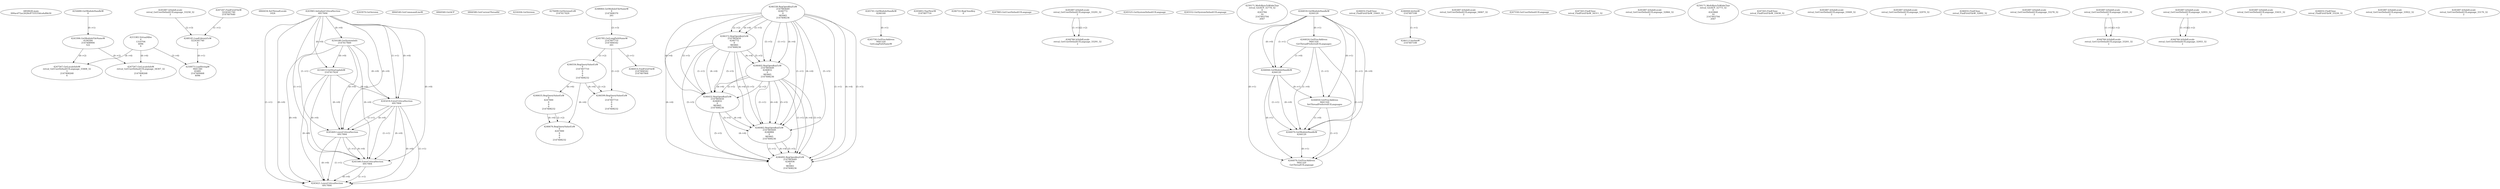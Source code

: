 // Global SCDG with merge call
digraph {
	0 [label="6850628.main
000acd72ac2628c8733533dca4afbb30"]
	1 [label="4254480.GetModuleHandleW
0"]
	2 [label="6844434.SetThreadLocale
1024"]
	3 [label="4243965.InitializeCriticalSection
6917004"]
	4 [label="4243979.GetVersion
"]
	5 [label="4250188.GetSystemInfo
2147417660"]
	3 -> 5 [label="(0-->0)"]
	6 [label="6844540.GetCommandLineW
"]
	7 [label="4214413.GetStartupInfoW
2147417624"]
	3 -> 7 [label="(0-->0)"]
	5 -> 7 [label="(0-->0)"]
	8 [label="6844560.GetACP
"]
	9 [label="6844580.GetCurrentThreadId
"]
	10 [label="4250204.GetVersion
"]
	11 [label="4276690.GetVersionExW
2147417420"]
	12 [label="4243306.GetModuleFileNameW
4194304
2147408904
522"]
	1 -> 12 [label="(0-->1)"]
	13 [label="4248064.GetModuleFileNameW
0
2147408370
261"]
	14 [label="4215383.VirtualAlloc
0
1310704
4096
4"]
	15 [label="4246338.RegOpenKeyExW
2147483649
4246772
0
983065
2147408236"]
	16 [label="4246372.RegOpenKeyExW
2147483650
4246772
0
983065
2147408236"]
	15 -> 16 [label="(2-->2)"]
	15 -> 16 [label="(4-->4)"]
	15 -> 16 [label="(5-->5)"]
	17 [label="4245741.GetModuleHandleW
4246160"]
	18 [label="4245758.GetProcAddress
9441320
GetLongPathNameW"]
	17 -> 18 [label="(0-->1)"]
	19 [label="4245785.GetLongPathNameW
2147407710
2147406542
261"]
	13 -> 19 [label="(3-->3)"]
	20 [label="4245683.CharNextW
2147407716"]
	21 [label="4246556.RegQueryValueExW
0
2147407710
0
0
0
2147408232"]
	19 -> 21 [label="(1-->2)"]
	22 [label="4246599.RegQueryValueExW
0
2147407710
0
0
0
2147408232"]
	19 -> 22 [label="(1-->2)"]
	21 -> 22 [label="(2-->2)"]
	21 -> 22 [label="(6-->6)"]
	23 [label="4246722.RegCloseKey
0"]
	24 [label="4247883.GetUserDefaultUILanguage
"]
	25 [label="4245418.EnterCriticalSection
6917004"]
	3 -> 25 [label="(1-->1)"]
	3 -> 25 [label="(0-->0)"]
	5 -> 25 [label="(0-->0)"]
	7 -> 25 [label="(0-->0)"]
	26 [label="4245469.LeaveCriticalSection
6917004"]
	3 -> 26 [label="(1-->1)"]
	25 -> 26 [label="(1-->1)"]
	3 -> 26 [label="(0-->0)"]
	5 -> 26 [label="(0-->0)"]
	7 -> 26 [label="(0-->0)"]
	25 -> 26 [label="(0-->0)"]
	27 [label="4245487.IsValidLocale
retval_GetUserDefaultUILanguage_33291_32
2"]
	28 [label="4244766.IsValidLocale
retval_GetUserDefaultUILanguage_33291_32
2"]
	27 -> 28 [label="(1-->1)"]
	27 -> 28 [label="(2-->2)"]
	29 [label="4245525.GetSystemDefaultUILanguage
"]
	30 [label="4245552.GetSystemDefaultUILanguage
"]
	31 [label="4250171.MultiByteToWideChar
retval_GetACP_32774_32
0
4243784
10
2147403704
2047"]
	32 [label="4244018.GetModuleHandleW
4244120"]
	33 [label="4244024.GetProcAddress
9441320
GetThreadPreferredUILanguages"]
	32 -> 33 [label="(0-->1)"]
	34 [label="4244044.GetModuleHandleW
4244120"]
	32 -> 34 [label="(1-->1)"]
	32 -> 34 [label="(0-->0)"]
	33 -> 34 [label="(1-->0)"]
	35 [label="4244050.GetProcAddress
9441320
SetThreadPreferredUILanguages"]
	32 -> 35 [label="(0-->1)"]
	33 -> 35 [label="(1-->1)"]
	34 -> 35 [label="(0-->1)"]
	36 [label="4244070.GetModuleHandleW
4244120"]
	32 -> 36 [label="(1-->1)"]
	34 -> 36 [label="(1-->1)"]
	32 -> 36 [label="(0-->0)"]
	33 -> 36 [label="(1-->0)"]
	34 -> 36 [label="(0-->0)"]
	35 -> 36 [label="(1-->0)"]
	37 [label="4244076.GetProcAddress
9441320
GetThreadUILanguage"]
	32 -> 37 [label="(0-->1)"]
	33 -> 37 [label="(1-->1)"]
	34 -> 37 [label="(0-->1)"]
	35 -> 37 [label="(1-->1)"]
	36 -> 37 [label="(0-->1)"]
	38 [label="4246635.RegQueryValueExW
0
4247000
0
0
0
2147408232"]
	21 -> 38 [label="(6-->6)"]
	39 [label="4246402.RegOpenKeyExW
2147483649
4246832
0
983065
2147408236"]
	15 -> 39 [label="(1-->1)"]
	15 -> 39 [label="(4-->4)"]
	16 -> 39 [label="(4-->4)"]
	15 -> 39 [label="(5-->5)"]
	16 -> 39 [label="(5-->5)"]
	40 [label="4246432.RegOpenKeyExW
2147483650
4246832
0
983065
2147408236"]
	16 -> 40 [label="(1-->1)"]
	39 -> 40 [label="(2-->2)"]
	15 -> 40 [label="(4-->4)"]
	16 -> 40 [label="(4-->4)"]
	39 -> 40 [label="(4-->4)"]
	15 -> 40 [label="(5-->5)"]
	16 -> 40 [label="(5-->5)"]
	39 -> 40 [label="(5-->5)"]
	41 [label="4246014.FindFirstFileW
2147406542
2147407064"]
	19 -> 41 [label="(2-->1)"]
	42 [label="4246032.FindClose
retval_FindFirstFileW_33643_32"]
	43 [label="4246044.lstrlenW
2147407108"]
	44 [label="4246113.lstrlenW
2147407108"]
	43 -> 44 [label="(1-->1)"]
	45 [label="4245487.IsValidLocale
retval_GetUserDefaultUILanguage_34067_32
2"]
	46 [label="4245580.EnterCriticalSection
6917004"]
	3 -> 46 [label="(1-->1)"]
	25 -> 46 [label="(1-->1)"]
	26 -> 46 [label="(1-->1)"]
	3 -> 46 [label="(0-->0)"]
	5 -> 46 [label="(0-->0)"]
	7 -> 46 [label="(0-->0)"]
	25 -> 46 [label="(0-->0)"]
	26 -> 46 [label="(0-->0)"]
	47 [label="4245621.LeaveCriticalSection
6917004"]
	3 -> 47 [label="(1-->1)"]
	25 -> 47 [label="(1-->1)"]
	26 -> 47 [label="(1-->1)"]
	46 -> 47 [label="(1-->1)"]
	3 -> 47 [label="(0-->0)"]
	5 -> 47 [label="(0-->0)"]
	7 -> 47 [label="(0-->0)"]
	25 -> 47 [label="(0-->0)"]
	26 -> 47 [label="(0-->0)"]
	46 -> 47 [label="(0-->0)"]
	48 [label="4247558.GetUserDefaultUILanguage
"]
	49 [label="4247567.GetLocaleInfoW
retval_GetUserDefaultUILanguage_34307_32
3
2147408268
4"]
	12 -> 49 [label="(0-->2)"]
	14 -> 49 [label="(4-->4)"]
	50 [label="4247247.FindFirstFileW
3224341740
2147407640"]
	51 [label="4247263.FindClose
retval_FindFirstFileW_34311_32"]
	52 [label="4246462.RegOpenKeyExW
2147483649
4246884
0
983065
2147408236"]
	15 -> 52 [label="(1-->1)"]
	39 -> 52 [label="(1-->1)"]
	15 -> 52 [label="(4-->4)"]
	16 -> 52 [label="(4-->4)"]
	39 -> 52 [label="(4-->4)"]
	40 -> 52 [label="(4-->4)"]
	15 -> 52 [label="(5-->5)"]
	16 -> 52 [label="(5-->5)"]
	39 -> 52 [label="(5-->5)"]
	40 -> 52 [label="(5-->5)"]
	53 [label="4246492.RegOpenKeyExW
2147483649
4246936
0
983065
2147408236"]
	15 -> 53 [label="(1-->1)"]
	39 -> 53 [label="(1-->1)"]
	52 -> 53 [label="(1-->1)"]
	15 -> 53 [label="(4-->4)"]
	16 -> 53 [label="(4-->4)"]
	39 -> 53 [label="(4-->4)"]
	40 -> 53 [label="(4-->4)"]
	52 -> 53 [label="(4-->4)"]
	15 -> 53 [label="(5-->5)"]
	16 -> 53 [label="(5-->5)"]
	39 -> 53 [label="(5-->5)"]
	40 -> 53 [label="(5-->5)"]
	52 -> 53 [label="(5-->5)"]
	54 [label="4245487.IsValidLocale
retval_GetUserDefaultUILanguage_32866_32
2"]
	55 [label="4250171.MultiByteToWideChar
retval_GetACP_32773_32
0
4243868
10
2147403704
2047"]
	56 [label="4245487.IsValidLocale
retval_GetUserDefaultUILanguage_33258_32
2"]
	57 [label="4247567.GetLocaleInfoW
retval_GetUserDefaultUILanguage_33408_32
3
2147408268
4"]
	12 -> 57 [label="(0-->2)"]
	14 -> 57 [label="(4-->4)"]
	58 [label="4247263.FindClose
retval_FindFirstFileW_33638_32"]
	59 [label="4248145.LoadLibraryExW
3224341740
0
2"]
	50 -> 59 [label="(1-->1)"]
	56 -> 59 [label="(2-->3)"]
	60 [label="4250073.LoadStringW
9441340
65485
2147409468
4096"]
	59 -> 60 [label="(0-->1)"]
	14 -> 60 [label="(3-->4)"]
	61 [label="4245487.IsValidLocale
retval_GetUserDefaultUILanguage_33049_32
2"]
	62 [label="4246676.RegQueryValueExW
0
4247000
0
0
0
2147408232"]
	38 -> 62 [label="(2-->2)"]
	21 -> 62 [label="(6-->6)"]
	38 -> 62 [label="(6-->6)"]
	63 [label="4245487.IsValidLocale
retval_GetUserDefaultUILanguage_32970_32
2"]
	64 [label="4246032.FindClose
retval_FindFirstFileW_32892_32"]
	65 [label="4245487.IsValidLocale
retval_GetUserDefaultUILanguage_33278_32
2"]
	66 [label="4245487.IsValidLocale
retval_GetUserDefaultUILanguage_33201_32
2"]
	67 [label="4245487.IsValidLocale
retval_GetUserDefaultUILanguage_32955_32
2"]
	68 [label="4244766.IsValidLocale
retval_GetUserDefaultUILanguage_32955_32
2"]
	67 -> 68 [label="(1-->1)"]
	67 -> 68 [label="(2-->2)"]
	69 [label="4244766.IsValidLocale
retval_GetUserDefaultUILanguage_33201_32
2"]
	66 -> 69 [label="(1-->1)"]
	66 -> 69 [label="(2-->2)"]
	70 [label="4245487.IsValidLocale
retval_GetUserDefaultUILanguage_33431_32
2"]
	71 [label="4246032.FindClose
retval_FindFirstFileW_33226_32"]
	72 [label="4245487.IsValidLocale
retval_GetUserDefaultUILanguage_33922_32
2"]
	73 [label="4245487.IsValidLocale
retval_GetUserDefaultUILanguage_33170_32
2"]
}
